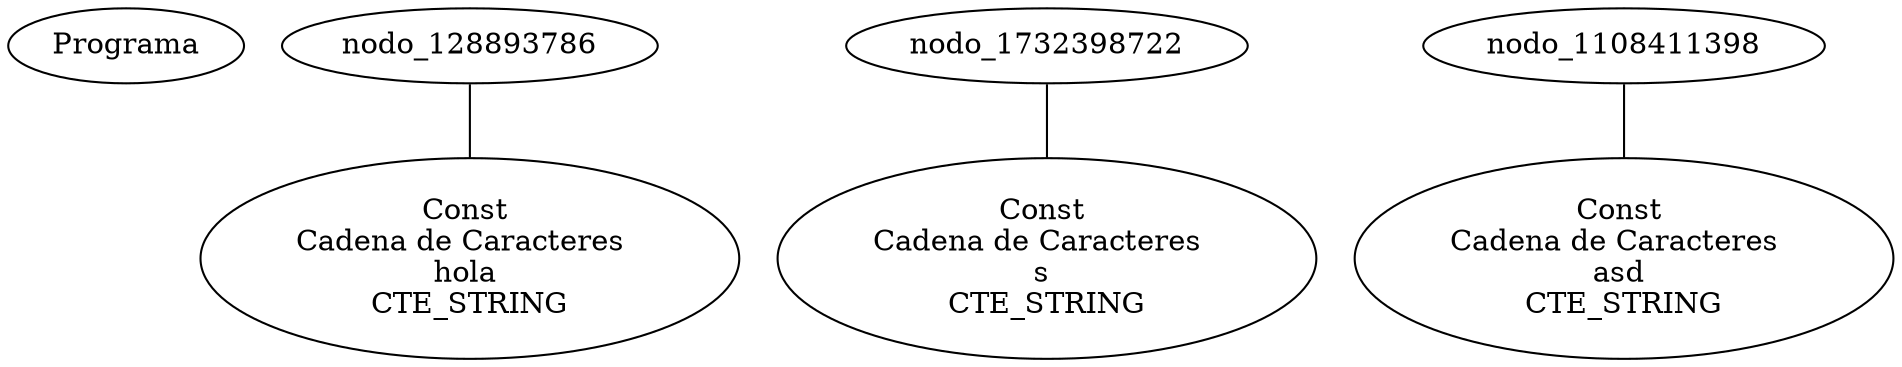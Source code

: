 graph G {nodo_584634336[label="Programa"]
nodo_1177096266[label="Const 
Cadena de Caracteres  
hola 
CTE_STRING"]
nodo_128893786--nodo_1177096266
nodo_670576685[label="Const 
Cadena de Caracteres  
s 
CTE_STRING"]
nodo_1732398722--nodo_670576685
nodo_1299641336[label="Const 
Cadena de Caracteres  
asd 
CTE_STRING"]
nodo_1108411398--nodo_1299641336
}
